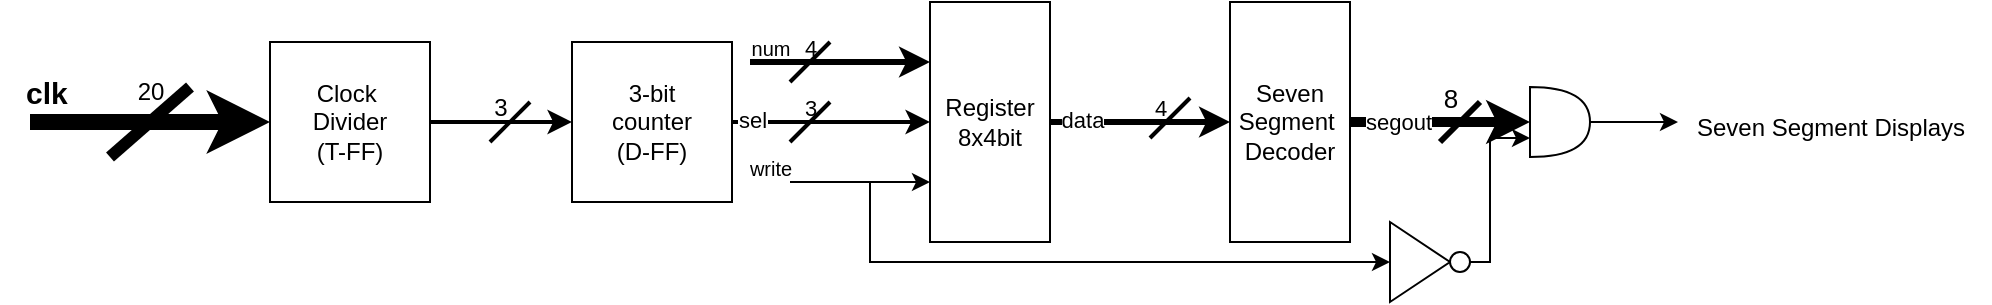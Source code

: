<mxfile version="26.0.16">
  <diagram name="Page-1" id="sowGGKyg7QWPcVTl7CEb">
    <mxGraphModel dx="1602" dy="920" grid="1" gridSize="10" guides="1" tooltips="1" connect="1" arrows="1" fold="1" page="1" pageScale="1" pageWidth="1100" pageHeight="1700" math="0" shadow="0">
      <root>
        <mxCell id="0" />
        <mxCell id="1" parent="0" />
        <mxCell id="6-r1g4GIkUJgTbIFFCG5-5" style="edgeStyle=orthogonalEdgeStyle;rounded=0;orthogonalLoop=1;jettySize=auto;html=1;entryX=0;entryY=0.5;entryDx=0;entryDy=0;strokeWidth=2;" edge="1" parent="1" source="6-r1g4GIkUJgTbIFFCG5-1" target="6-r1g4GIkUJgTbIFFCG5-4">
          <mxGeometry relative="1" as="geometry" />
        </mxCell>
        <mxCell id="6-r1g4GIkUJgTbIFFCG5-1" value="Clock&amp;nbsp;&lt;div&gt;Divider&lt;/div&gt;&lt;div&gt;(T-FF)&lt;/div&gt;" style="whiteSpace=wrap;html=1;aspect=fixed;" vertex="1" parent="1">
          <mxGeometry x="170" y="170" width="80" height="80" as="geometry" />
        </mxCell>
        <mxCell id="6-r1g4GIkUJgTbIFFCG5-2" value="" style="endArrow=classic;html=1;rounded=0;entryX=0;entryY=0.5;entryDx=0;entryDy=0;strokeWidth=8;" edge="1" parent="1" target="6-r1g4GIkUJgTbIFFCG5-1">
          <mxGeometry width="50" height="50" relative="1" as="geometry">
            <mxPoint x="50" y="210" as="sourcePoint" />
            <mxPoint x="570" y="220" as="targetPoint" />
          </mxGeometry>
        </mxCell>
        <mxCell id="6-r1g4GIkUJgTbIFFCG5-3" value="&lt;b&gt;&lt;font style=&quot;font-size: 15px;&quot;&gt;clk&amp;nbsp;&lt;/font&gt;&lt;/b&gt;" style="text;html=1;align=center;verticalAlign=middle;resizable=0;points=[];autosize=1;strokeColor=none;fillColor=none;" vertex="1" parent="1">
          <mxGeometry x="35" y="180" width="50" height="30" as="geometry" />
        </mxCell>
        <mxCell id="6-r1g4GIkUJgTbIFFCG5-18" style="edgeStyle=orthogonalEdgeStyle;rounded=0;orthogonalLoop=1;jettySize=auto;html=1;entryX=0.5;entryY=1;entryDx=0;entryDy=0;strokeWidth=2;" edge="1" parent="1" source="6-r1g4GIkUJgTbIFFCG5-4" target="6-r1g4GIkUJgTbIFFCG5-6">
          <mxGeometry relative="1" as="geometry" />
        </mxCell>
        <mxCell id="6-r1g4GIkUJgTbIFFCG5-22" value="sel" style="edgeLabel;html=1;align=center;verticalAlign=middle;resizable=0;points=[];" vertex="1" connectable="0" parent="6-r1g4GIkUJgTbIFFCG5-18">
          <mxGeometry x="-0.798" y="1" relative="1" as="geometry">
            <mxPoint as="offset" />
          </mxGeometry>
        </mxCell>
        <mxCell id="6-r1g4GIkUJgTbIFFCG5-4" value="3-bit&lt;div&gt;counter&lt;/div&gt;&lt;div&gt;(D-FF)&lt;/div&gt;" style="whiteSpace=wrap;html=1;aspect=fixed;" vertex="1" parent="1">
          <mxGeometry x="321" y="170" width="80" height="80" as="geometry" />
        </mxCell>
        <mxCell id="6-r1g4GIkUJgTbIFFCG5-35" style="edgeStyle=orthogonalEdgeStyle;rounded=0;orthogonalLoop=1;jettySize=auto;html=1;entryX=0.5;entryY=1;entryDx=0;entryDy=0;strokeWidth=3;" edge="1" parent="1" source="6-r1g4GIkUJgTbIFFCG5-6" target="6-r1g4GIkUJgTbIFFCG5-34">
          <mxGeometry relative="1" as="geometry" />
        </mxCell>
        <mxCell id="6-r1g4GIkUJgTbIFFCG5-41" value="data" style="edgeLabel;html=1;align=center;verticalAlign=middle;resizable=0;points=[];" vertex="1" connectable="0" parent="6-r1g4GIkUJgTbIFFCG5-35">
          <mxGeometry x="-0.653" y="1" relative="1" as="geometry">
            <mxPoint as="offset" />
          </mxGeometry>
        </mxCell>
        <mxCell id="6-r1g4GIkUJgTbIFFCG5-6" value="Register&lt;div&gt;8x4bit&lt;/div&gt;" style="rounded=0;whiteSpace=wrap;html=1;direction=south;" vertex="1" parent="1">
          <mxGeometry x="500" y="150" width="60" height="120" as="geometry" />
        </mxCell>
        <mxCell id="6-r1g4GIkUJgTbIFFCG5-12" value="" style="endArrow=none;html=1;rounded=0;strokeWidth=6;" edge="1" parent="1">
          <mxGeometry width="50" height="50" relative="1" as="geometry">
            <mxPoint x="130" y="192.5" as="sourcePoint" />
            <mxPoint x="90" y="227.5" as="targetPoint" />
          </mxGeometry>
        </mxCell>
        <mxCell id="6-r1g4GIkUJgTbIFFCG5-13" value="20" style="text;html=1;align=center;verticalAlign=middle;resizable=0;points=[];autosize=1;strokeColor=none;fillColor=none;" vertex="1" parent="1">
          <mxGeometry x="90" y="180" width="40" height="30" as="geometry" />
        </mxCell>
        <mxCell id="6-r1g4GIkUJgTbIFFCG5-14" value="" style="endArrow=none;html=1;rounded=0;strokeWidth=2;" edge="1" parent="1">
          <mxGeometry width="50" height="50" relative="1" as="geometry">
            <mxPoint x="300" y="200" as="sourcePoint" />
            <mxPoint x="280" y="220" as="targetPoint" />
          </mxGeometry>
        </mxCell>
        <mxCell id="6-r1g4GIkUJgTbIFFCG5-15" value="3" style="text;html=1;align=center;verticalAlign=middle;resizable=0;points=[];autosize=1;strokeColor=none;fillColor=none;" vertex="1" parent="1">
          <mxGeometry x="270" y="188" width="30" height="30" as="geometry" />
        </mxCell>
        <mxCell id="6-r1g4GIkUJgTbIFFCG5-19" value="" style="endArrow=classic;html=1;rounded=0;entryX=0.75;entryY=1;entryDx=0;entryDy=0;" edge="1" parent="1" target="6-r1g4GIkUJgTbIFFCG5-6">
          <mxGeometry width="50" height="50" relative="1" as="geometry">
            <mxPoint x="430" y="240" as="sourcePoint" />
            <mxPoint x="490" y="290" as="targetPoint" />
            <Array as="points" />
          </mxGeometry>
        </mxCell>
        <mxCell id="6-r1g4GIkUJgTbIFFCG5-20" value="write" style="text;html=1;align=center;verticalAlign=middle;resizable=0;points=[];autosize=1;strokeColor=none;fillColor=none;fontSize=10;" vertex="1" parent="1">
          <mxGeometry x="400" y="218" width="40" height="30" as="geometry" />
        </mxCell>
        <mxCell id="6-r1g4GIkUJgTbIFFCG5-21" value="" style="endArrow=classic;html=1;rounded=0;entryX=0.25;entryY=1;entryDx=0;entryDy=0;strokeWidth=3;" edge="1" parent="1" target="6-r1g4GIkUJgTbIFFCG5-6">
          <mxGeometry width="50" height="50" relative="1" as="geometry">
            <mxPoint x="410" y="180" as="sourcePoint" />
            <mxPoint x="490" y="179" as="targetPoint" />
          </mxGeometry>
        </mxCell>
        <mxCell id="6-r1g4GIkUJgTbIFFCG5-23" value="" style="endArrow=none;html=1;rounded=0;strokeWidth=2;" edge="1" parent="1">
          <mxGeometry width="50" height="50" relative="1" as="geometry">
            <mxPoint x="450" y="200" as="sourcePoint" />
            <mxPoint x="430" y="220" as="targetPoint" />
          </mxGeometry>
        </mxCell>
        <mxCell id="6-r1g4GIkUJgTbIFFCG5-24" value="3" style="text;html=1;align=center;verticalAlign=middle;resizable=0;points=[];autosize=1;strokeColor=none;fillColor=none;fontSize=11;" vertex="1" parent="1">
          <mxGeometry x="425" y="188" width="30" height="30" as="geometry" />
        </mxCell>
        <mxCell id="6-r1g4GIkUJgTbIFFCG5-26" value="&lt;font style=&quot;font-size: 10px;&quot;&gt;num&lt;/font&gt;" style="text;html=1;align=center;verticalAlign=middle;resizable=0;points=[];autosize=1;strokeColor=none;fillColor=none;" vertex="1" parent="1">
          <mxGeometry x="400" y="158" width="40" height="30" as="geometry" />
        </mxCell>
        <mxCell id="6-r1g4GIkUJgTbIFFCG5-27" value="4" style="text;html=1;align=center;verticalAlign=middle;resizable=0;points=[];autosize=1;strokeColor=none;fillColor=none;fontSize=11;" vertex="1" parent="1">
          <mxGeometry x="425" y="158" width="30" height="30" as="geometry" />
        </mxCell>
        <mxCell id="6-r1g4GIkUJgTbIFFCG5-33" value="" style="endArrow=none;html=1;rounded=0;strokeWidth=2;" edge="1" parent="1">
          <mxGeometry width="50" height="50" relative="1" as="geometry">
            <mxPoint x="450" y="170" as="sourcePoint" />
            <mxPoint x="430" y="190" as="targetPoint" />
          </mxGeometry>
        </mxCell>
        <mxCell id="6-r1g4GIkUJgTbIFFCG5-43" style="edgeStyle=orthogonalEdgeStyle;rounded=0;orthogonalLoop=1;jettySize=auto;html=1;fontSize=11;strokeWidth=5;" edge="1" parent="1" source="6-r1g4GIkUJgTbIFFCG5-34" target="6-r1g4GIkUJgTbIFFCG5-66">
          <mxGeometry relative="1" as="geometry">
            <mxPoint x="800" y="210" as="targetPoint" />
          </mxGeometry>
        </mxCell>
        <mxCell id="6-r1g4GIkUJgTbIFFCG5-45" value="segout" style="edgeLabel;html=1;align=center;verticalAlign=middle;resizable=0;points=[];" vertex="1" connectable="0" parent="6-r1g4GIkUJgTbIFFCG5-43">
          <mxGeometry x="-0.465" relative="1" as="geometry">
            <mxPoint as="offset" />
          </mxGeometry>
        </mxCell>
        <mxCell id="6-r1g4GIkUJgTbIFFCG5-34" value="Seven Segment&amp;nbsp;&lt;div&gt;Decoder&lt;/div&gt;" style="rounded=0;whiteSpace=wrap;html=1;direction=south;" vertex="1" parent="1">
          <mxGeometry x="650" y="150" width="60" height="120" as="geometry" />
        </mxCell>
        <mxCell id="6-r1g4GIkUJgTbIFFCG5-37" value="" style="endArrow=none;html=1;rounded=0;strokeWidth=2;" edge="1" parent="1">
          <mxGeometry width="50" height="50" relative="1" as="geometry">
            <mxPoint x="630" y="198" as="sourcePoint" />
            <mxPoint x="610" y="218" as="targetPoint" />
          </mxGeometry>
        </mxCell>
        <mxCell id="6-r1g4GIkUJgTbIFFCG5-42" value="&lt;font style=&quot;font-size: 11px;&quot;&gt;4&lt;/font&gt;" style="text;html=1;align=center;verticalAlign=middle;resizable=0;points=[];autosize=1;strokeColor=none;fillColor=none;" vertex="1" parent="1">
          <mxGeometry x="600" y="188" width="30" height="30" as="geometry" />
        </mxCell>
        <mxCell id="6-r1g4GIkUJgTbIFFCG5-46" value="" style="endArrow=none;html=1;rounded=0;strokeWidth=3;" edge="1" parent="1">
          <mxGeometry width="50" height="50" relative="1" as="geometry">
            <mxPoint x="775" y="200" as="sourcePoint" />
            <mxPoint x="755" y="220" as="targetPoint" />
          </mxGeometry>
        </mxCell>
        <mxCell id="6-r1g4GIkUJgTbIFFCG5-47" value="&lt;font style=&quot;font-size: 13px;&quot;&gt;8&lt;/font&gt;" style="edgeLabel;html=1;align=center;verticalAlign=middle;resizable=0;points=[];" vertex="1" connectable="0" parent="6-r1g4GIkUJgTbIFFCG5-46">
          <mxGeometry x="-0.048" y="-11" relative="1" as="geometry">
            <mxPoint x="2" y="-4" as="offset" />
          </mxGeometry>
        </mxCell>
        <mxCell id="6-r1g4GIkUJgTbIFFCG5-51" value="Seven Segment Displays" style="text;html=1;align=center;verticalAlign=middle;resizable=0;points=[];autosize=1;strokeColor=none;fillColor=none;" vertex="1" parent="1">
          <mxGeometry x="870" y="197.5" width="160" height="30" as="geometry" />
        </mxCell>
        <mxCell id="6-r1g4GIkUJgTbIFFCG5-68" style="edgeStyle=orthogonalEdgeStyle;rounded=0;orthogonalLoop=1;jettySize=auto;html=1;" edge="1" parent="1" source="6-r1g4GIkUJgTbIFFCG5-66">
          <mxGeometry relative="1" as="geometry">
            <mxPoint x="874" y="210" as="targetPoint" />
          </mxGeometry>
        </mxCell>
        <mxCell id="6-r1g4GIkUJgTbIFFCG5-66" value="" style="shape=or;whiteSpace=wrap;html=1;" vertex="1" parent="1">
          <mxGeometry x="800" y="192.5" width="30" height="35" as="geometry" />
        </mxCell>
        <mxCell id="6-r1g4GIkUJgTbIFFCG5-74" value="" style="endArrow=classic;html=1;rounded=0;entryX=0;entryY=0.5;entryDx=0;entryDy=0;" edge="1" parent="1" target="6-r1g4GIkUJgTbIFFCG5-75">
          <mxGeometry width="50" height="50" relative="1" as="geometry">
            <mxPoint x="470" y="240" as="sourcePoint" />
            <mxPoint x="750" y="280" as="targetPoint" />
            <Array as="points">
              <mxPoint x="470" y="280" />
              <mxPoint x="660" y="280" />
            </Array>
          </mxGeometry>
        </mxCell>
        <mxCell id="6-r1g4GIkUJgTbIFFCG5-75" value="" style="triangle;whiteSpace=wrap;html=1;" vertex="1" parent="1">
          <mxGeometry x="730" y="260" width="30" height="40" as="geometry" />
        </mxCell>
        <mxCell id="6-r1g4GIkUJgTbIFFCG5-78" value="" style="ellipse;whiteSpace=wrap;html=1;aspect=fixed;" vertex="1" parent="1">
          <mxGeometry x="760" y="275" width="10" height="10" as="geometry" />
        </mxCell>
        <mxCell id="6-r1g4GIkUJgTbIFFCG5-81" style="edgeStyle=orthogonalEdgeStyle;rounded=0;orthogonalLoop=1;jettySize=auto;html=1;exitX=1;exitY=0.5;exitDx=0;exitDy=0;" edge="1" parent="1" source="6-r1g4GIkUJgTbIFFCG5-78">
          <mxGeometry relative="1" as="geometry">
            <mxPoint x="800" y="279.25" as="sourcePoint" />
            <mxPoint x="800" y="218" as="targetPoint" />
            <Array as="points">
              <mxPoint x="780" y="280" />
              <mxPoint x="780" y="218" />
            </Array>
          </mxGeometry>
        </mxCell>
      </root>
    </mxGraphModel>
  </diagram>
</mxfile>
